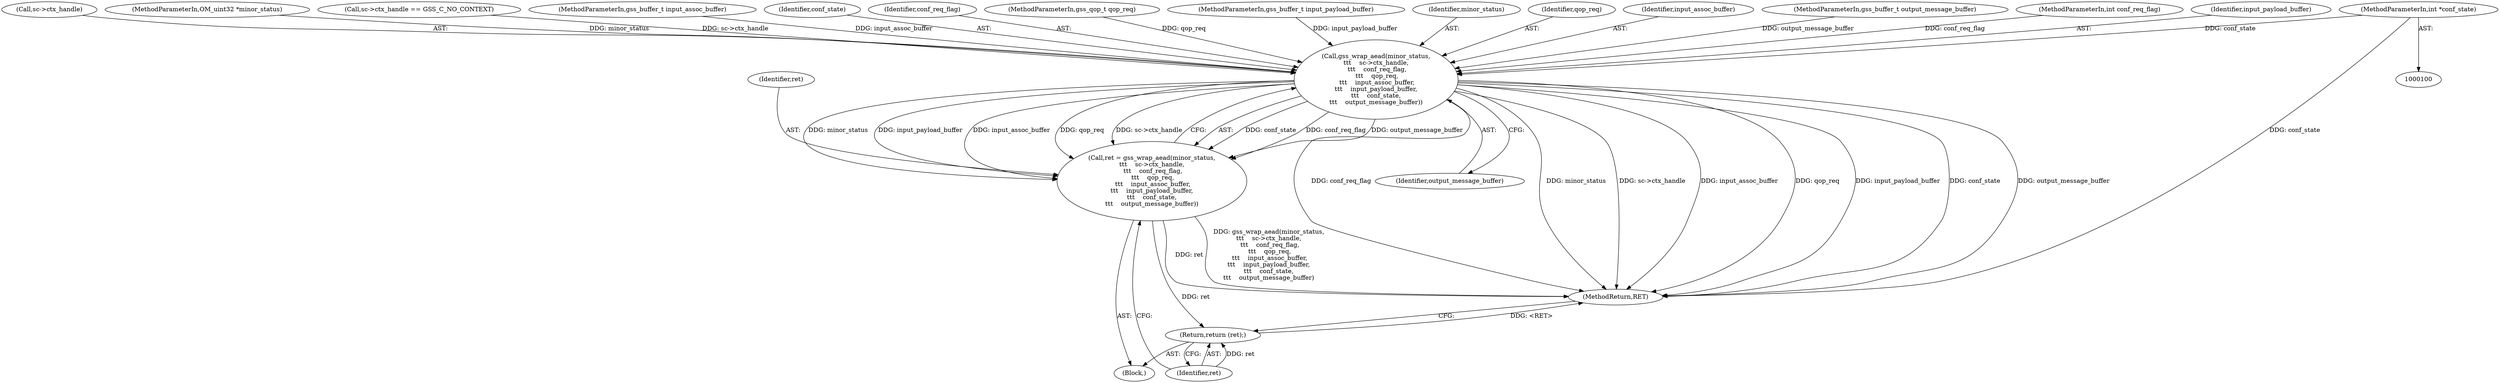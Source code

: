 digraph "0_krb5_b51b33f2bc5d1497ddf5bd107f791c101695000d_24@pointer" {
"1000107" [label="(MethodParameterIn,int *conf_state)"];
"1000127" [label="(Call,gss_wrap_aead(minor_status,\n\t\t\t    sc->ctx_handle,\n \t\t\t    conf_req_flag,\n \t\t\t    qop_req,\n \t\t\t    input_assoc_buffer,\n\t\t\t    input_payload_buffer,\n\t\t\t    conf_state,\n\t\t\t    output_message_buffer))"];
"1000125" [label="(Call,ret = gss_wrap_aead(minor_status,\n\t\t\t    sc->ctx_handle,\n \t\t\t    conf_req_flag,\n \t\t\t    qop_req,\n \t\t\t    input_assoc_buffer,\n\t\t\t    input_payload_buffer,\n\t\t\t    conf_state,\n\t\t\t    output_message_buffer))"];
"1000138" [label="(Return,return (ret);)"];
"1000137" [label="(Identifier,output_message_buffer)"];
"1000109" [label="(Block,)"];
"1000126" [label="(Identifier,ret)"];
"1000129" [label="(Call,sc->ctx_handle)"];
"1000127" [label="(Call,gss_wrap_aead(minor_status,\n\t\t\t    sc->ctx_handle,\n \t\t\t    conf_req_flag,\n \t\t\t    qop_req,\n \t\t\t    input_assoc_buffer,\n\t\t\t    input_payload_buffer,\n\t\t\t    conf_state,\n\t\t\t    output_message_buffer))"];
"1000101" [label="(MethodParameterIn,OM_uint32 *minor_status)"];
"1000118" [label="(Call,sc->ctx_handle == GSS_C_NO_CONTEXT)"];
"1000139" [label="(Identifier,ret)"];
"1000105" [label="(MethodParameterIn,gss_buffer_t input_assoc_buffer)"];
"1000125" [label="(Call,ret = gss_wrap_aead(minor_status,\n\t\t\t    sc->ctx_handle,\n \t\t\t    conf_req_flag,\n \t\t\t    qop_req,\n \t\t\t    input_assoc_buffer,\n\t\t\t    input_payload_buffer,\n\t\t\t    conf_state,\n\t\t\t    output_message_buffer))"];
"1000107" [label="(MethodParameterIn,int *conf_state)"];
"1000136" [label="(Identifier,conf_state)"];
"1000132" [label="(Identifier,conf_req_flag)"];
"1000104" [label="(MethodParameterIn,gss_qop_t qop_req)"];
"1000106" [label="(MethodParameterIn,gss_buffer_t input_payload_buffer)"];
"1000128" [label="(Identifier,minor_status)"];
"1000133" [label="(Identifier,qop_req)"];
"1000138" [label="(Return,return (ret);)"];
"1000134" [label="(Identifier,input_assoc_buffer)"];
"1000140" [label="(MethodReturn,RET)"];
"1000108" [label="(MethodParameterIn,gss_buffer_t output_message_buffer)"];
"1000103" [label="(MethodParameterIn,int conf_req_flag)"];
"1000135" [label="(Identifier,input_payload_buffer)"];
"1000107" -> "1000100"  [label="AST: "];
"1000107" -> "1000140"  [label="DDG: conf_state"];
"1000107" -> "1000127"  [label="DDG: conf_state"];
"1000127" -> "1000125"  [label="AST: "];
"1000127" -> "1000137"  [label="CFG: "];
"1000128" -> "1000127"  [label="AST: "];
"1000129" -> "1000127"  [label="AST: "];
"1000132" -> "1000127"  [label="AST: "];
"1000133" -> "1000127"  [label="AST: "];
"1000134" -> "1000127"  [label="AST: "];
"1000135" -> "1000127"  [label="AST: "];
"1000136" -> "1000127"  [label="AST: "];
"1000137" -> "1000127"  [label="AST: "];
"1000125" -> "1000127"  [label="CFG: "];
"1000127" -> "1000140"  [label="DDG: conf_req_flag"];
"1000127" -> "1000140"  [label="DDG: minor_status"];
"1000127" -> "1000140"  [label="DDG: sc->ctx_handle"];
"1000127" -> "1000140"  [label="DDG: input_assoc_buffer"];
"1000127" -> "1000140"  [label="DDG: qop_req"];
"1000127" -> "1000140"  [label="DDG: input_payload_buffer"];
"1000127" -> "1000140"  [label="DDG: conf_state"];
"1000127" -> "1000140"  [label="DDG: output_message_buffer"];
"1000127" -> "1000125"  [label="DDG: conf_state"];
"1000127" -> "1000125"  [label="DDG: conf_req_flag"];
"1000127" -> "1000125"  [label="DDG: output_message_buffer"];
"1000127" -> "1000125"  [label="DDG: minor_status"];
"1000127" -> "1000125"  [label="DDG: input_payload_buffer"];
"1000127" -> "1000125"  [label="DDG: input_assoc_buffer"];
"1000127" -> "1000125"  [label="DDG: qop_req"];
"1000127" -> "1000125"  [label="DDG: sc->ctx_handle"];
"1000101" -> "1000127"  [label="DDG: minor_status"];
"1000118" -> "1000127"  [label="DDG: sc->ctx_handle"];
"1000103" -> "1000127"  [label="DDG: conf_req_flag"];
"1000104" -> "1000127"  [label="DDG: qop_req"];
"1000105" -> "1000127"  [label="DDG: input_assoc_buffer"];
"1000106" -> "1000127"  [label="DDG: input_payload_buffer"];
"1000108" -> "1000127"  [label="DDG: output_message_buffer"];
"1000125" -> "1000109"  [label="AST: "];
"1000126" -> "1000125"  [label="AST: "];
"1000139" -> "1000125"  [label="CFG: "];
"1000125" -> "1000140"  [label="DDG: ret"];
"1000125" -> "1000140"  [label="DDG: gss_wrap_aead(minor_status,\n\t\t\t    sc->ctx_handle,\n \t\t\t    conf_req_flag,\n \t\t\t    qop_req,\n \t\t\t    input_assoc_buffer,\n\t\t\t    input_payload_buffer,\n\t\t\t    conf_state,\n\t\t\t    output_message_buffer)"];
"1000125" -> "1000138"  [label="DDG: ret"];
"1000138" -> "1000109"  [label="AST: "];
"1000138" -> "1000139"  [label="CFG: "];
"1000139" -> "1000138"  [label="AST: "];
"1000140" -> "1000138"  [label="CFG: "];
"1000138" -> "1000140"  [label="DDG: <RET>"];
"1000139" -> "1000138"  [label="DDG: ret"];
}

